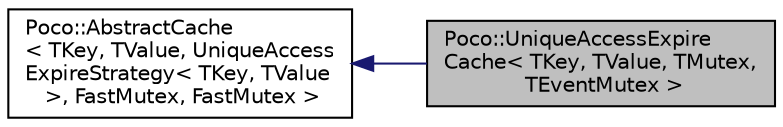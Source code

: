 digraph "Poco::UniqueAccessExpireCache&lt; TKey, TValue, TMutex, TEventMutex &gt;"
{
 // LATEX_PDF_SIZE
  edge [fontname="Helvetica",fontsize="10",labelfontname="Helvetica",labelfontsize="10"];
  node [fontname="Helvetica",fontsize="10",shape=record];
  rankdir="LR";
  Node1 [label="Poco::UniqueAccessExpire\lCache\< TKey, TValue, TMutex,\l TEventMutex \>",height=0.2,width=0.4,color="black", fillcolor="grey75", style="filled", fontcolor="black",tooltip=" "];
  Node2 -> Node1 [dir="back",color="midnightblue",fontsize="10",style="solid"];
  Node2 [label="Poco::AbstractCache\l\< TKey, TValue, UniqueAccess\lExpireStrategy\< TKey, TValue\l \>, FastMutex, FastMutex \>",height=0.2,width=0.4,color="black", fillcolor="white", style="filled",URL="$classPoco_1_1AbstractCache.html",tooltip=" "];
}
